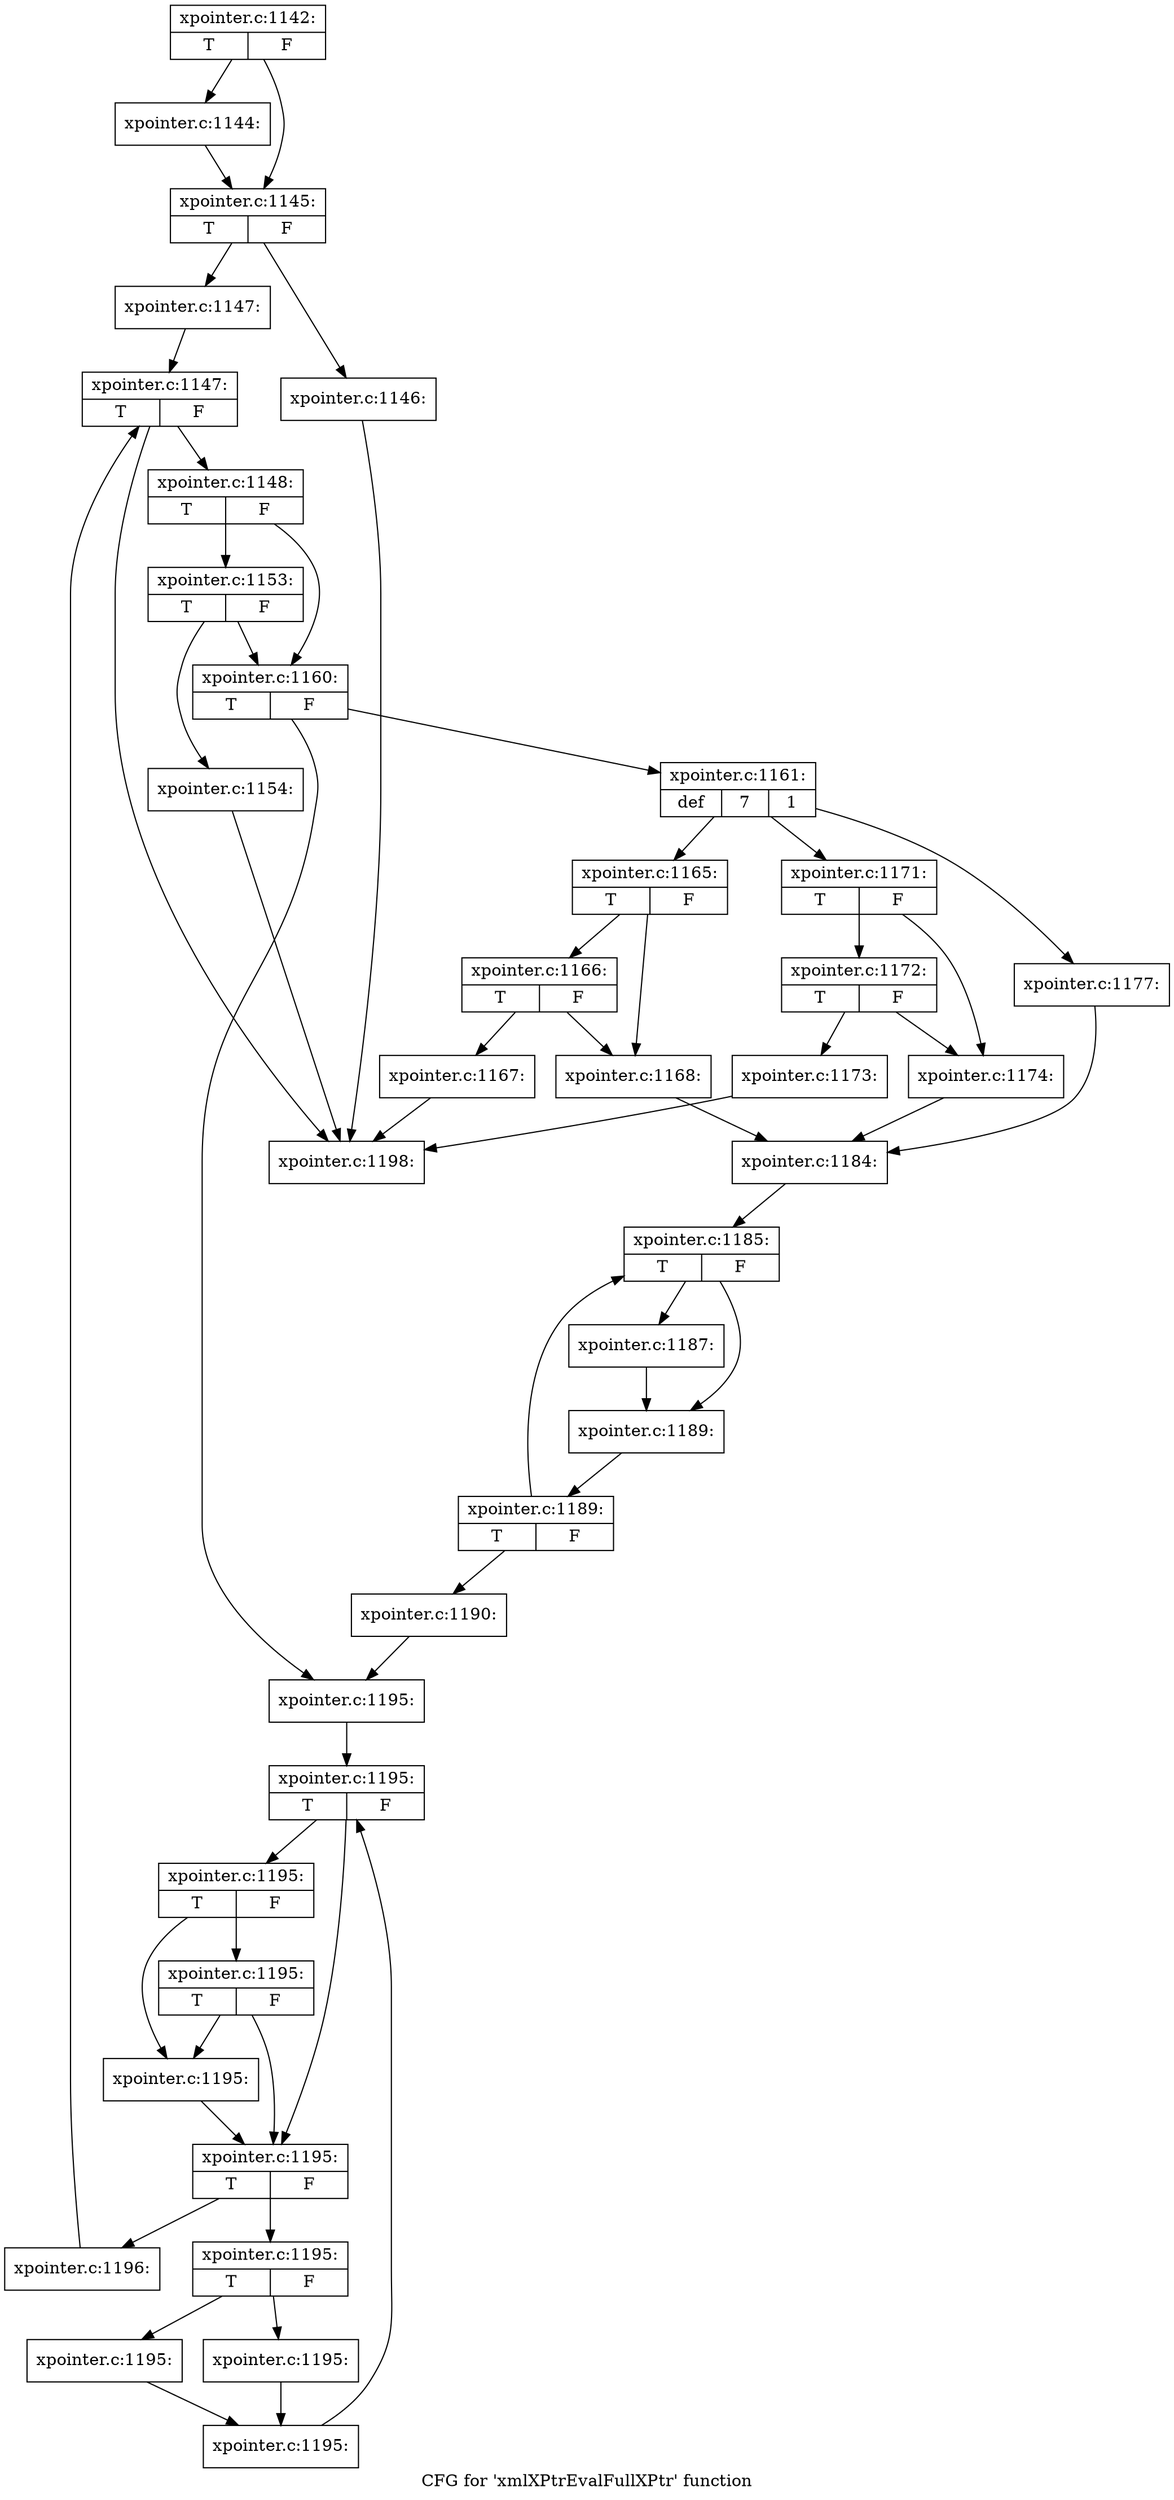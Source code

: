 digraph "CFG for 'xmlXPtrEvalFullXPtr' function" {
	label="CFG for 'xmlXPtrEvalFullXPtr' function";

	Node0x51ed6e0 [shape=record,label="{xpointer.c:1142:|{<s0>T|<s1>F}}"];
	Node0x51ed6e0 -> Node0x51edfc0;
	Node0x51ed6e0 -> Node0x51ee010;
	Node0x51edfc0 [shape=record,label="{xpointer.c:1144:}"];
	Node0x51edfc0 -> Node0x51ee010;
	Node0x51ee010 [shape=record,label="{xpointer.c:1145:|{<s0>T|<s1>F}}"];
	Node0x51ee010 -> Node0x51ee5c0;
	Node0x51ee010 -> Node0x51ee610;
	Node0x51ee5c0 [shape=record,label="{xpointer.c:1146:}"];
	Node0x51ee5c0 -> Node0x51eece0;
	Node0x51ee610 [shape=record,label="{xpointer.c:1147:}"];
	Node0x51ee610 -> Node0x51eeac0;
	Node0x51eeac0 [shape=record,label="{xpointer.c:1147:|{<s0>T|<s1>F}}"];
	Node0x51eeac0 -> Node0x51eeeb0;
	Node0x51eeac0 -> Node0x51eece0;
	Node0x51eeeb0 [shape=record,label="{xpointer.c:1148:|{<s0>T|<s1>F}}"];
	Node0x51eeeb0 -> Node0x51efcf0;
	Node0x51eeeb0 -> Node0x51ef970;
	Node0x51efcf0 [shape=record,label="{xpointer.c:1153:|{<s0>T|<s1>F}}"];
	Node0x51efcf0 -> Node0x50fd510;
	Node0x51efcf0 -> Node0x51ef970;
	Node0x50fd510 [shape=record,label="{xpointer.c:1154:}"];
	Node0x50fd510 -> Node0x51eece0;
	Node0x51ef970 [shape=record,label="{xpointer.c:1160:|{<s0>T|<s1>F}}"];
	Node0x51ef970 -> Node0x51f0280;
	Node0x51ef970 -> Node0x51f02d0;
	Node0x51f0280 [shape=record,label="{xpointer.c:1161:|{<s0>def|<s1>7|<s2>1}}"];
	Node0x51f0280 -> Node0x51f0dd0;
	Node0x51f0280 -> Node0x51f10d0;
	Node0x51f0280 -> Node0x51f2080;
	Node0x51f10d0 [shape=record,label="{xpointer.c:1165:|{<s0>T|<s1>F}}"];
	Node0x51f10d0 -> Node0x51f18f0;
	Node0x51f10d0 -> Node0x51f18a0;
	Node0x51f18f0 [shape=record,label="{xpointer.c:1166:|{<s0>T|<s1>F}}"];
	Node0x51f18f0 -> Node0x51f1850;
	Node0x51f18f0 -> Node0x51f18a0;
	Node0x51f1850 [shape=record,label="{xpointer.c:1167:}"];
	Node0x51f1850 -> Node0x51eece0;
	Node0x51f18a0 [shape=record,label="{xpointer.c:1168:}"];
	Node0x51f18a0 -> Node0x51f0bc0;
	Node0x51f2080 [shape=record,label="{xpointer.c:1171:|{<s0>T|<s1>F}}"];
	Node0x51f2080 -> Node0x51f2840;
	Node0x51f2080 -> Node0x51f27f0;
	Node0x51f2840 [shape=record,label="{xpointer.c:1172:|{<s0>T|<s1>F}}"];
	Node0x51f2840 -> Node0x51f27a0;
	Node0x51f2840 -> Node0x51f27f0;
	Node0x51f27a0 [shape=record,label="{xpointer.c:1173:}"];
	Node0x51f27a0 -> Node0x51eece0;
	Node0x51f27f0 [shape=record,label="{xpointer.c:1174:}"];
	Node0x51f27f0 -> Node0x51f0bc0;
	Node0x51f0dd0 [shape=record,label="{xpointer.c:1177:}"];
	Node0x51f0dd0 -> Node0x51f0bc0;
	Node0x51f0bc0 [shape=record,label="{xpointer.c:1184:}"];
	Node0x51f0bc0 -> Node0x51f3190;
	Node0x51f3190 [shape=record,label="{xpointer.c:1185:|{<s0>T|<s1>F}}"];
	Node0x51f3190 -> Node0x51f35b0;
	Node0x51f3190 -> Node0x51f3600;
	Node0x51f35b0 [shape=record,label="{xpointer.c:1187:}"];
	Node0x51f35b0 -> Node0x51f3600;
	Node0x51f3600 [shape=record,label="{xpointer.c:1189:}"];
	Node0x51f3600 -> Node0x51f3140;
	Node0x51f3140 [shape=record,label="{xpointer.c:1189:|{<s0>T|<s1>F}}"];
	Node0x51f3140 -> Node0x51f3190;
	Node0x51f3140 -> Node0x51f30f0;
	Node0x51f30f0 [shape=record,label="{xpointer.c:1190:}"];
	Node0x51f30f0 -> Node0x51f02d0;
	Node0x51f02d0 [shape=record,label="{xpointer.c:1195:}"];
	Node0x51f02d0 -> Node0x51f3e20;
	Node0x51f3e20 [shape=record,label="{xpointer.c:1195:|{<s0>T|<s1>F}}"];
	Node0x51f3e20 -> Node0x51f4020;
	Node0x51f3e20 -> Node0x51f40c0;
	Node0x51f40c0 [shape=record,label="{xpointer.c:1195:|{<s0>T|<s1>F}}"];
	Node0x51f40c0 -> Node0x51f4420;
	Node0x51f40c0 -> Node0x51f4070;
	Node0x51f4420 [shape=record,label="{xpointer.c:1195:|{<s0>T|<s1>F}}"];
	Node0x51f4420 -> Node0x51f4020;
	Node0x51f4420 -> Node0x51f4070;
	Node0x51f4070 [shape=record,label="{xpointer.c:1195:}"];
	Node0x51f4070 -> Node0x51f4020;
	Node0x51f4020 [shape=record,label="{xpointer.c:1195:|{<s0>T|<s1>F}}"];
	Node0x51f4020 -> Node0x51f4a50;
	Node0x51f4020 -> Node0x51f3fd0;
	Node0x51f4a50 [shape=record,label="{xpointer.c:1195:|{<s0>T|<s1>F}}"];
	Node0x51f4a50 -> Node0x51f4f00;
	Node0x51f4a50 -> Node0x51f4f50;
	Node0x51f4f00 [shape=record,label="{xpointer.c:1195:}"];
	Node0x51f4f00 -> Node0x51f4fa0;
	Node0x51f4f50 [shape=record,label="{xpointer.c:1195:}"];
	Node0x51f4f50 -> Node0x51f4fa0;
	Node0x51f4fa0 [shape=record,label="{xpointer.c:1195:}"];
	Node0x51f4fa0 -> Node0x51f3e20;
	Node0x51f3fd0 [shape=record,label="{xpointer.c:1196:}"];
	Node0x51f3fd0 -> Node0x51eeac0;
	Node0x51eece0 [shape=record,label="{xpointer.c:1198:}"];
}
